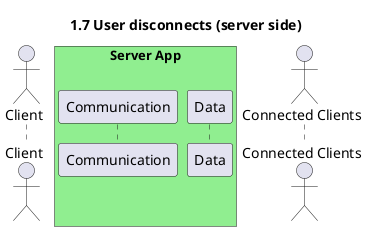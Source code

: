@startuml 1.7 User disconnects (server side)
title 1.7 User disconnects (server side)

actor "Client" as client
box "Server App" #LightGreen
    participant "Communication" as com
    participant "Data" as data
end box
actor "Connected Clients" as connected

@enduml